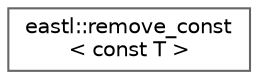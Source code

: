 digraph "类继承关系图"
{
 // LATEX_PDF_SIZE
  bgcolor="transparent";
  edge [fontname=Helvetica,fontsize=10,labelfontname=Helvetica,labelfontsize=10];
  node [fontname=Helvetica,fontsize=10,shape=box,height=0.2,width=0.4];
  rankdir="LR";
  Node0 [id="Node000000",label="eastl::remove_const\l\< const T \>",height=0.2,width=0.4,color="grey40", fillcolor="white", style="filled",URL="$structeastl_1_1remove__const_3_01const_01_t_01_4.html",tooltip=" "];
}
